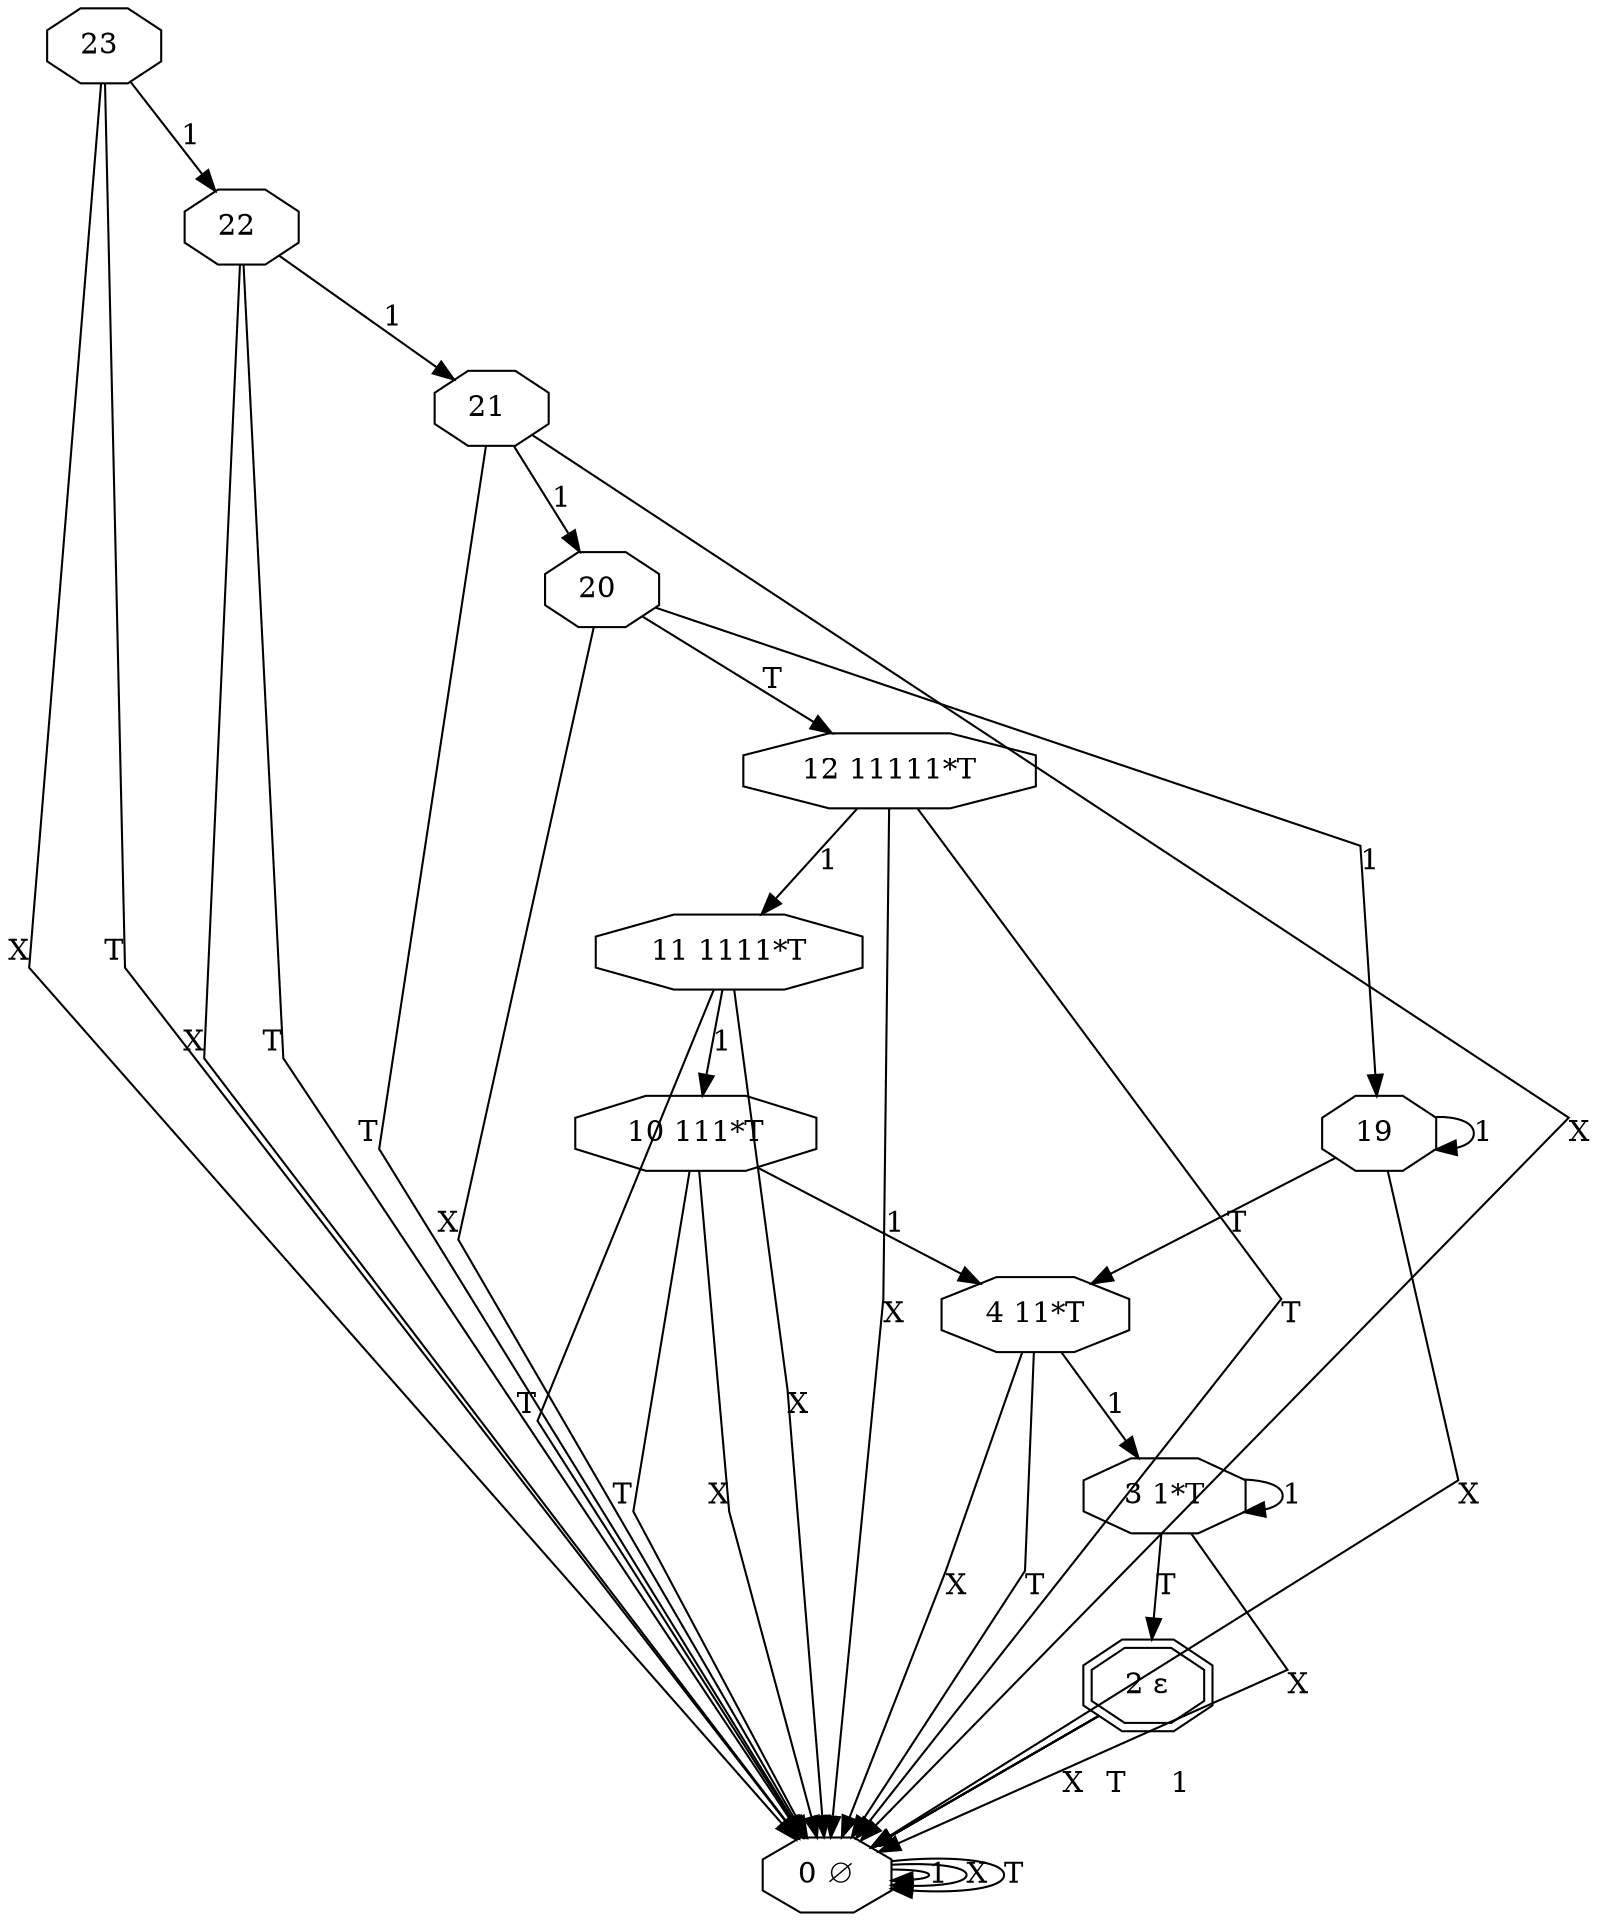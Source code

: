 digraph g
{
graph [ splines = false ] 
23 [shape=octagon label="23 "]
23 -> 22 [label=1] 
23 -> 0 [label=X] 
23 -> 0 [label=T] 
22 [shape=octagon label="22 "]
22 -> 21 [label=1] 
22 -> 0 [label=X] 
22 -> 0 [label=T] 
0 [shape=octagon label="0 &#8709;"]
0 -> 0 [label=1] 
0 -> 0 [label=X] 
0 -> 0 [label=T] 
21 [shape=octagon label="21 "]
21 -> 20 [label=1] 
21 -> 0 [label=X] 
21 -> 0 [label=T] 
20 [shape=octagon label="20 "]
20 -> 19 [label=1] 
20 -> 0 [label=X] 
20 -> 12 [label=T] 
19 [shape=octagon label="19 "]
19 -> 19 [label=1] 
19 -> 0 [label=X] 
19 -> 4 [label=T] 
12 [shape=octagon label="12 11111*T"]
12 -> 11 [label=1] 
12 -> 0 [label=X] 
12 -> 0 [label=T] 
4 [shape=octagon label="4 11*T"]
4 -> 3 [label=1] 
4 -> 0 [label=X] 
4 -> 0 [label=T] 
11 [shape=octagon label="11 1111*T"]
11 -> 10 [label=1] 
11 -> 0 [label=X] 
11 -> 0 [label=T] 
3 [shape=octagon label="3 1*T"]
3 -> 3 [label=1] 
3 -> 0 [label=X] 
3 -> 2 [label=T] 
10 [shape=octagon label="10 111*T"]
10 -> 4 [label=1] 
10 -> 0 [label=X] 
10 -> 0 [label=T] 
2 [shape=doubleoctagon label="2 &#949;"]
2 -> 0 [label=1] 
2 -> 0 [label=X] 
2 -> 0 [label=T] 
}

